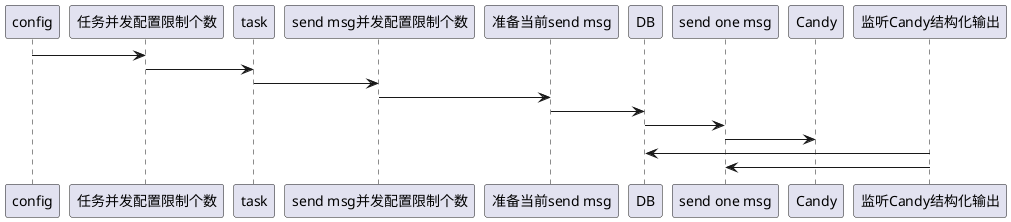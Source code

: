 @startuml
config->"任务并发配置限制个数"
"任务并发配置限制个数"->"task"
task->"send msg并发配置限制个数" 
"send msg并发配置限制个数"->"准备当前send msg"
"准备当前send msg"->"DB"
"DB"->"send one msg"
"send one msg"->"Candy"
"监听Candy结构化输出"->"DB"
"监听Candy结构化输出"->"send one msg"
@enduml
